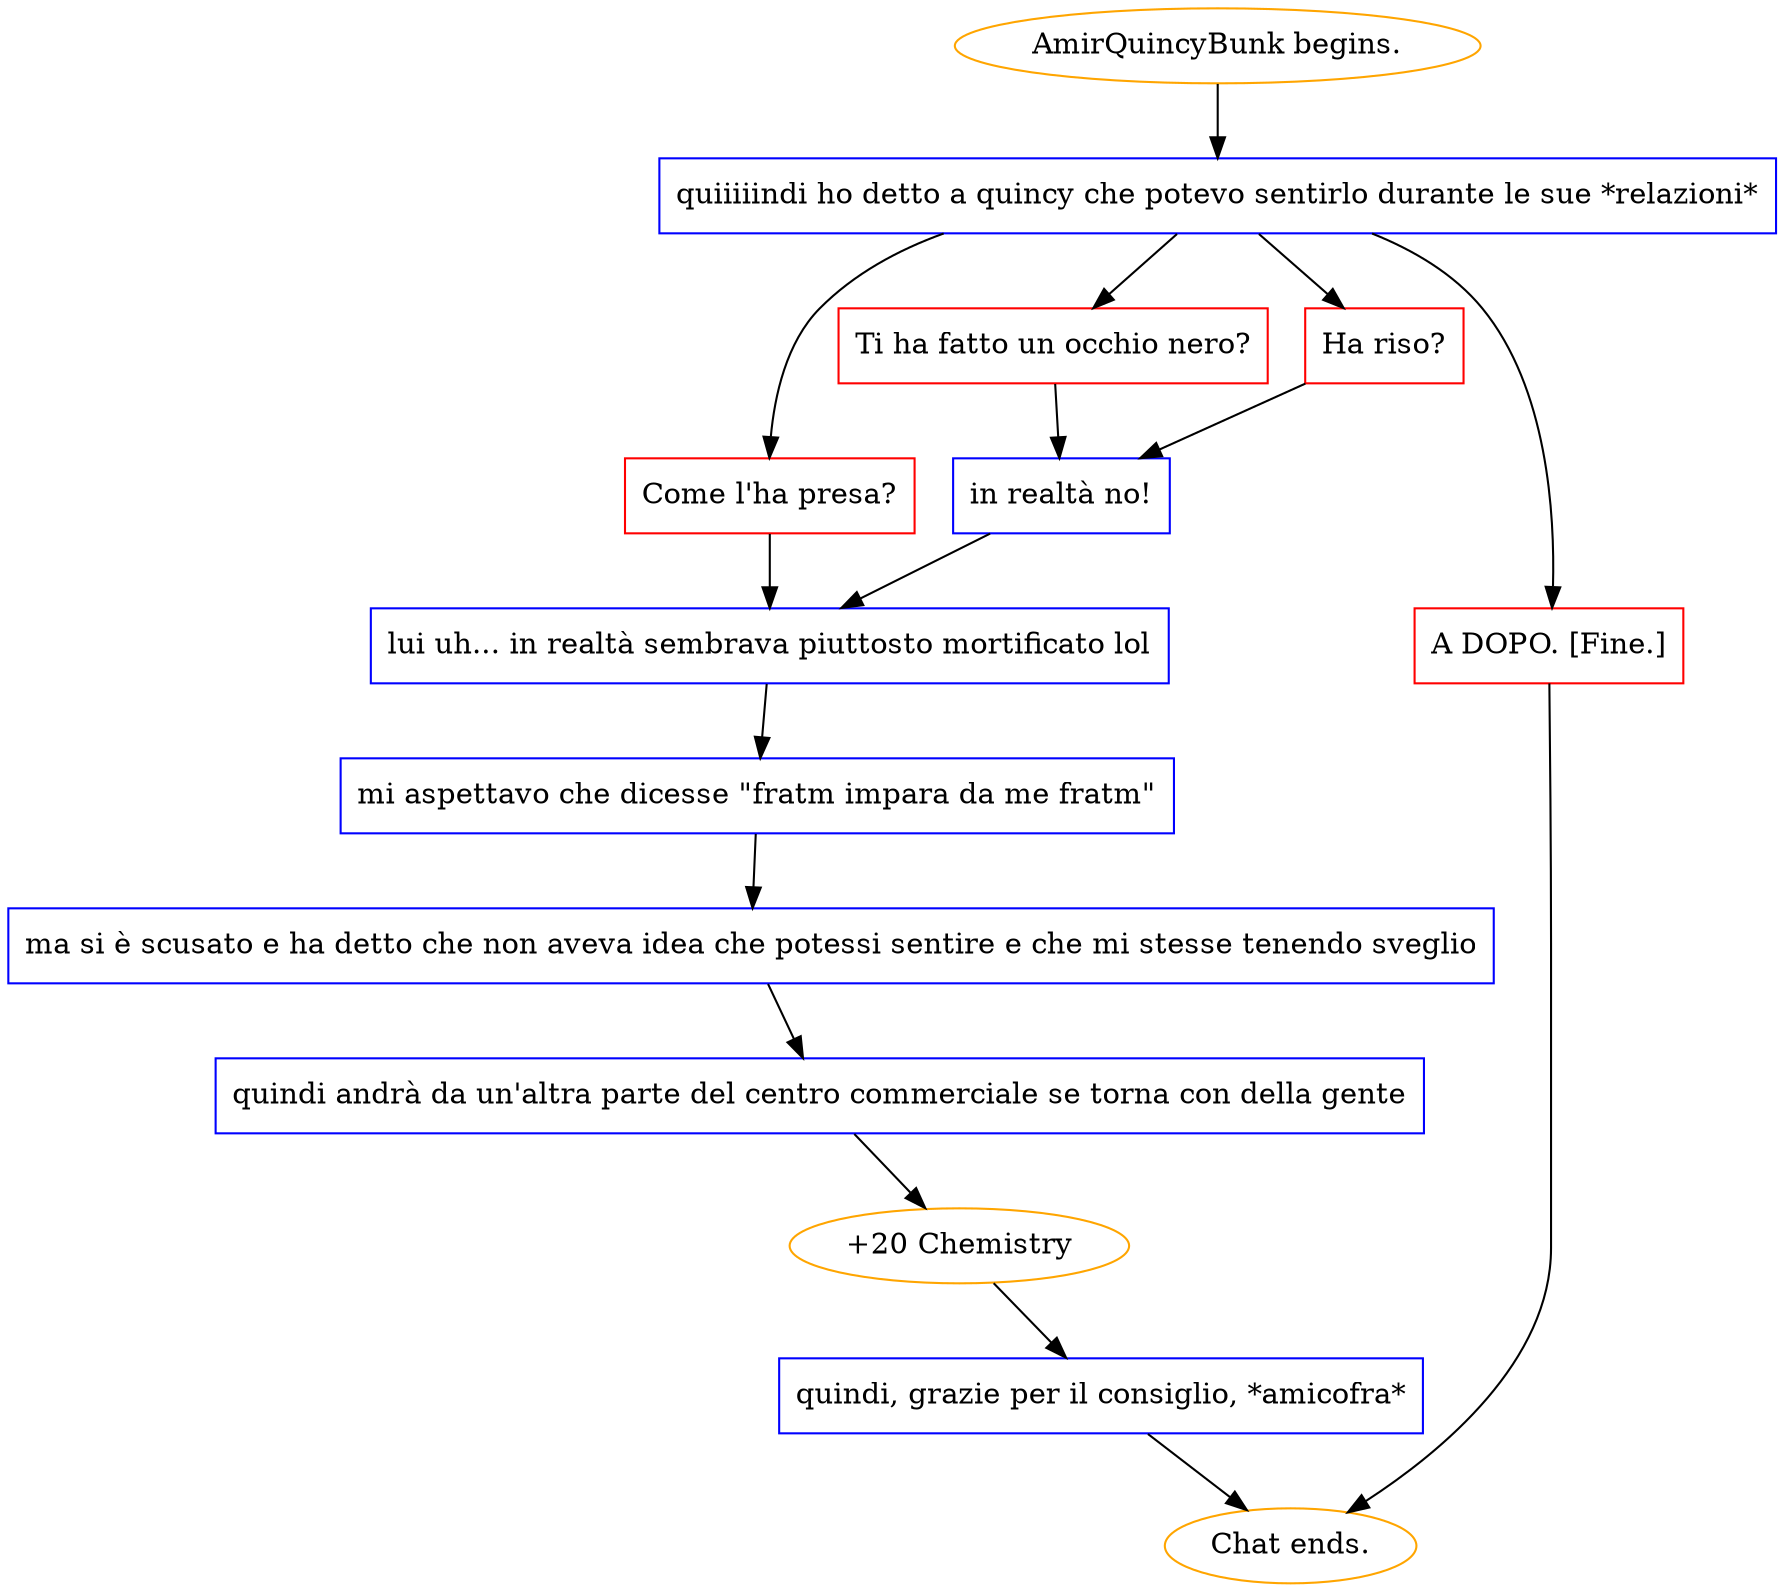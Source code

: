 digraph {
	"AmirQuincyBunk begins." [color=orange];
		"AmirQuincyBunk begins." -> j2668418905;
	j2668418905 [label="quiiiiindi ho detto a quincy che potevo sentirlo durante le sue *relazioni*",shape=box,color=blue];
		j2668418905 -> j1425854530;
		j2668418905 -> j3016573649;
		j2668418905 -> j1575230779;
		j2668418905 -> j2994360329;
	j1425854530 [label="Come l'ha presa?",shape=box,color=red];
		j1425854530 -> j4231681792;
	j3016573649 [label="Ti ha fatto un occhio nero?",shape=box,color=red];
		j3016573649 -> j3385473435;
	j1575230779 [label="Ha riso?",shape=box,color=red];
		j1575230779 -> j3385473435;
	j2994360329 [label="A DOPO. [Fine.]",shape=box,color=red];
		j2994360329 -> "Chat ends.";
	j4231681792 [label="lui uh... in realtà sembrava piuttosto mortificato lol",shape=box,color=blue];
		j4231681792 -> j626770830;
	j3385473435 [label="in realtà no!",shape=box,color=blue];
		j3385473435 -> j4231681792;
	"Chat ends." [color=orange];
	j626770830 [label="mi aspettavo che dicesse \"fratm impara da me fratm\"",shape=box,color=blue];
		j626770830 -> j3372768620;
	j3372768620 [label="ma si è scusato e ha detto che non aveva idea che potessi sentire e che mi stesse tenendo sveglio",shape=box,color=blue];
		j3372768620 -> j888162290;
	j888162290 [label="quindi andrà da un'altra parte del centro commerciale se torna con della gente",shape=box,color=blue];
		j888162290 -> j1103390186;
	j1103390186 [label="+20 Chemistry",color=orange];
		j1103390186 -> j1894898772;
	j1894898772 [label="quindi, grazie per il consiglio, *amicofra*",shape=box,color=blue];
		j1894898772 -> "Chat ends.";
}